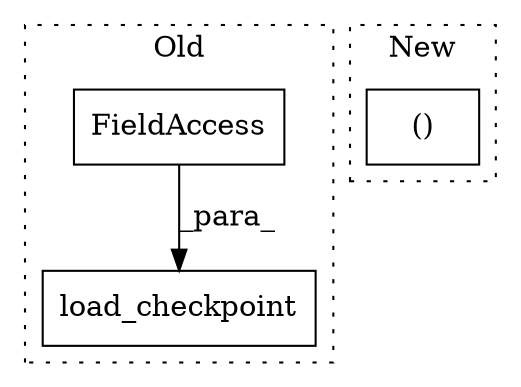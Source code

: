 digraph G {
subgraph cluster0 {
1 [label="load_checkpoint" a="32" s="1213,1255" l="16,1" shape="box"];
3 [label="FieldAccess" a="22" s="1229" l="26" shape="box"];
label = "Old";
style="dotted";
}
subgraph cluster1 {
2 [label="()" a="106" s="1796" l="24" shape="box"];
label = "New";
style="dotted";
}
3 -> 1 [label="_para_"];
}